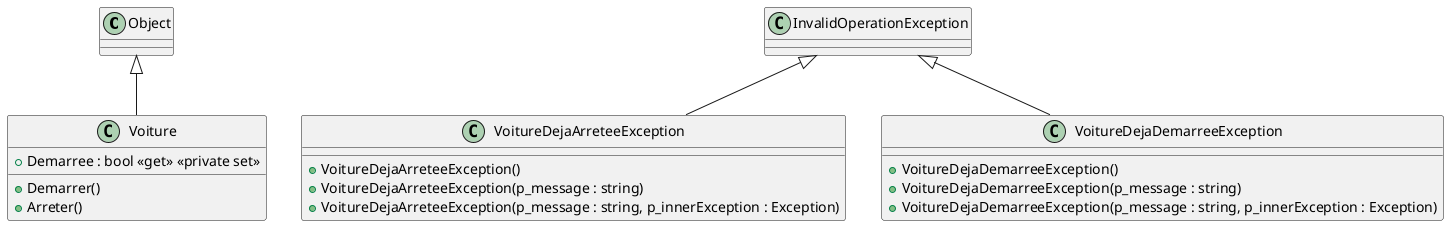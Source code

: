@startuml ExceptionVoiture


Object <|-- Voiture

class Voiture {
    + Demarree : bool <<get>> <<private set>>
    + Demarrer()
    + Arreter()
}

' Exception <|-- SystemException

' SystemException <|-- InvalidOperationException

InvalidOperationException <|-- VoitureDejaArreteeException
InvalidOperationException <|-- VoitureDejaDemarreeException

class VoitureDejaDemarreeException {
    + VoitureDejaDemarreeException()
    + VoitureDejaDemarreeException(p_message : string)
    + VoitureDejaDemarreeException(p_message : string, p_innerException : Exception)
}

class VoitureDejaArreteeException {
    + VoitureDejaArreteeException()
    + VoitureDejaArreteeException(p_message : string)
    + VoitureDejaArreteeException(p_message : string, p_innerException : Exception)
}

@enduml